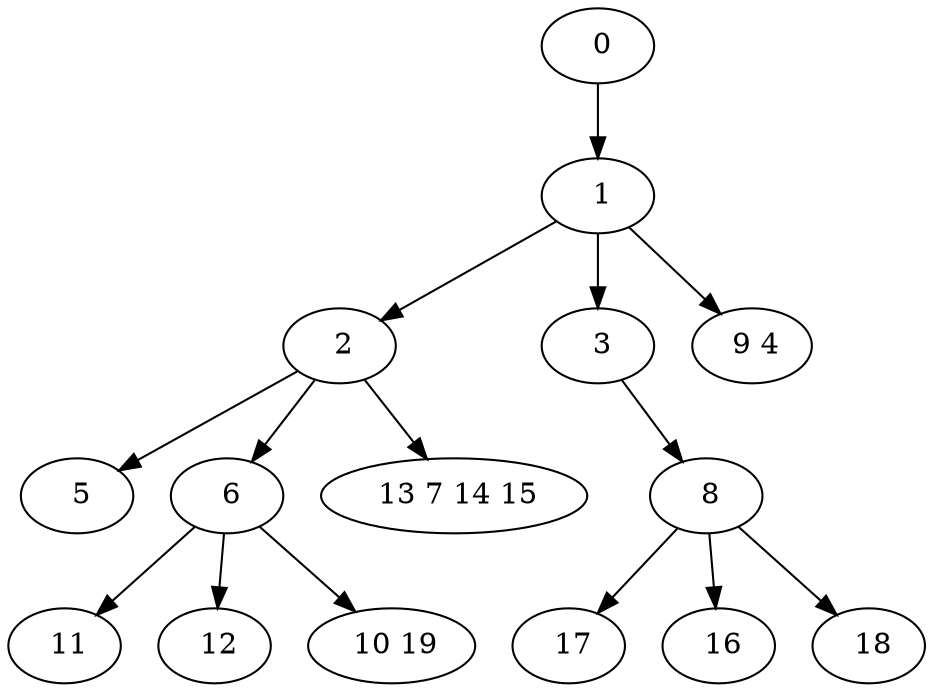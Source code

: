 digraph mytree {
" 0" -> " 1";
" 1" -> " 2";
" 1" -> " 3";
" 1" -> " 9 4";
" 5";
" 2" -> " 5";
" 2" -> " 6";
" 2" -> " 13 7 14 15";
" 3" -> " 8";
" 9 4";
" 6" -> " 11";
" 6" -> " 12";
" 6" -> " 10 19";
" 13 7 14 15";
" 8" -> " 17";
" 8" -> " 16";
" 8" -> " 18";
" 17";
" 11";
" 12";
" 10 19";
" 16";
" 18";
}
